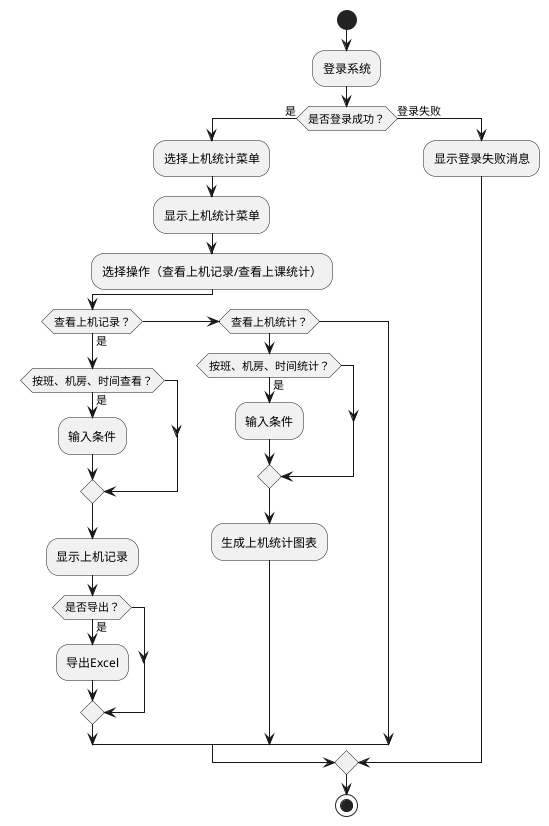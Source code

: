 '系统管理员，查看上机统计

@startuml
start
:登录系统;
if (是否登录成功？) then (是)
  :选择上机统计菜单;
  :显示上机统计菜单;
    :选择操作（查看上机记录/查看上课统计）;
    if (查看上机记录？) then (是)
      if (按班、机房、时间查看？) is (是) then
        :输入条件;
      endif
      :显示上机记录;
      if (是否导出？) then (是)
        :导出Excel;
      endif
    else if(查看上机统计？)
      if (按班、机房、时间统计？) is (是) then
        :输入条件;
      endif
      :生成上机统计图表;
    endif
else (登录失败)
  :显示登录失败消息;
endif
stop
@enduml
